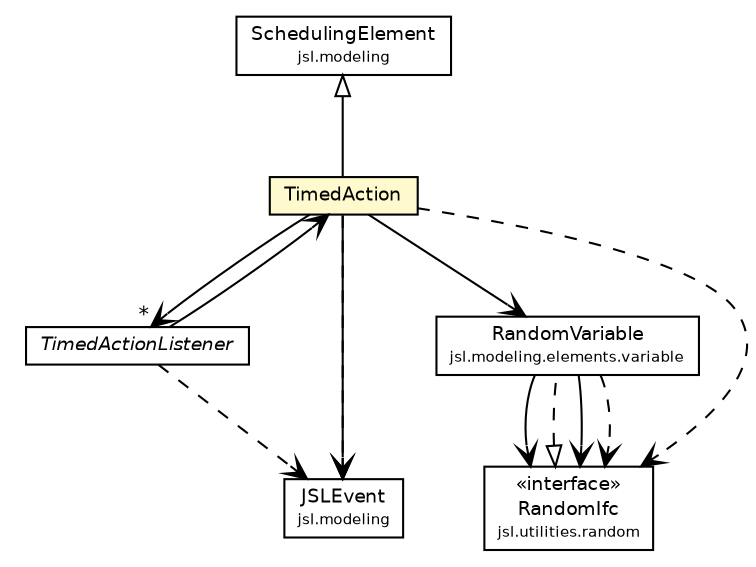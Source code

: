 #!/usr/local/bin/dot
#
# Class diagram 
# Generated by UMLGraph version 5.4 (http://www.umlgraph.org/)
#

digraph G {
	edge [fontname="Helvetica",fontsize=10,labelfontname="Helvetica",labelfontsize=10];
	node [fontname="Helvetica",fontsize=10,shape=plaintext];
	nodesep=0.25;
	ranksep=0.5;
	// jsl.modeling.SchedulingElement
	c218127 [label=<<table title="jsl.modeling.SchedulingElement" border="0" cellborder="1" cellspacing="0" cellpadding="2" port="p" href="../SchedulingElement.html">
		<tr><td><table border="0" cellspacing="0" cellpadding="1">
<tr><td align="center" balign="center"> SchedulingElement </td></tr>
<tr><td align="center" balign="center"><font point-size="7.0"> jsl.modeling </font></td></tr>
		</table></td></tr>
		</table>>, URL="../SchedulingElement.html", fontname="Helvetica", fontcolor="black", fontsize=9.0];
	// jsl.modeling.JSLEvent
	c218137 [label=<<table title="jsl.modeling.JSLEvent" border="0" cellborder="1" cellspacing="0" cellpadding="2" port="p" href="../JSLEvent.html">
		<tr><td><table border="0" cellspacing="0" cellpadding="1">
<tr><td align="center" balign="center"> JSLEvent </td></tr>
<tr><td align="center" balign="center"><font point-size="7.0"> jsl.modeling </font></td></tr>
		</table></td></tr>
		</table>>, URL="../JSLEvent.html", fontname="Helvetica", fontcolor="black", fontsize=9.0];
	// jsl.modeling.elements.TimedActionListener
	c218153 [label=<<table title="jsl.modeling.elements.TimedActionListener" border="0" cellborder="1" cellspacing="0" cellpadding="2" port="p" href="./TimedActionListener.html">
		<tr><td><table border="0" cellspacing="0" cellpadding="1">
<tr><td align="center" balign="center"><font face="Helvetica-Oblique"> TimedActionListener </font></td></tr>
		</table></td></tr>
		</table>>, URL="./TimedActionListener.html", fontname="Helvetica", fontcolor="black", fontsize=9.0];
	// jsl.modeling.elements.TimedAction
	c218154 [label=<<table title="jsl.modeling.elements.TimedAction" border="0" cellborder="1" cellspacing="0" cellpadding="2" port="p" bgcolor="lemonChiffon" href="./TimedAction.html">
		<tr><td><table border="0" cellspacing="0" cellpadding="1">
<tr><td align="center" balign="center"> TimedAction </td></tr>
		</table></td></tr>
		</table>>, URL="./TimedAction.html", fontname="Helvetica", fontcolor="black", fontsize=9.0];
	// jsl.modeling.elements.variable.RandomVariable
	c218364 [label=<<table title="jsl.modeling.elements.variable.RandomVariable" border="0" cellborder="1" cellspacing="0" cellpadding="2" port="p" href="./variable/RandomVariable.html">
		<tr><td><table border="0" cellspacing="0" cellpadding="1">
<tr><td align="center" balign="center"> RandomVariable </td></tr>
<tr><td align="center" balign="center"><font point-size="7.0"> jsl.modeling.elements.variable </font></td></tr>
		</table></td></tr>
		</table>>, URL="./variable/RandomVariable.html", fontname="Helvetica", fontcolor="black", fontsize=9.0];
	// jsl.utilities.random.RandomIfc
	c218459 [label=<<table title="jsl.utilities.random.RandomIfc" border="0" cellborder="1" cellspacing="0" cellpadding="2" port="p" href="../../utilities/random/RandomIfc.html">
		<tr><td><table border="0" cellspacing="0" cellpadding="1">
<tr><td align="center" balign="center"> &#171;interface&#187; </td></tr>
<tr><td align="center" balign="center"> RandomIfc </td></tr>
<tr><td align="center" balign="center"><font point-size="7.0"> jsl.utilities.random </font></td></tr>
		</table></td></tr>
		</table>>, URL="../../utilities/random/RandomIfc.html", fontname="Helvetica", fontcolor="black", fontsize=9.0];
	//jsl.modeling.elements.TimedAction extends jsl.modeling.SchedulingElement
	c218127:p -> c218154:p [dir=back,arrowtail=empty];
	//jsl.modeling.elements.variable.RandomVariable implements jsl.utilities.random.RandomIfc
	c218459:p -> c218364:p [dir=back,arrowtail=empty,style=dashed];
	// jsl.modeling.elements.TimedActionListener NAVASSOC jsl.modeling.elements.TimedAction
	c218153:p -> c218154:p [taillabel="", label="", headlabel="", fontname="Helvetica", fontcolor="black", fontsize=10.0, color="black", arrowhead=open];
	// jsl.modeling.elements.TimedAction NAVASSOC jsl.modeling.elements.variable.RandomVariable
	c218154:p -> c218364:p [taillabel="", label="", headlabel="", fontname="Helvetica", fontcolor="black", fontsize=10.0, color="black", arrowhead=open];
	// jsl.modeling.elements.TimedAction NAVASSOC jsl.modeling.elements.TimedActionListener
	c218154:p -> c218153:p [taillabel="", label="", headlabel="*", fontname="Helvetica", fontcolor="black", fontsize=10.0, color="black", arrowhead=open];
	// jsl.modeling.elements.TimedAction NAVASSOC jsl.modeling.JSLEvent
	c218154:p -> c218137:p [taillabel="", label="", headlabel="", fontname="Helvetica", fontcolor="black", fontsize=10.0, color="black", arrowhead=open];
	// jsl.modeling.elements.variable.RandomVariable NAVASSOC jsl.utilities.random.RandomIfc
	c218364:p -> c218459:p [taillabel="", label="", headlabel="", fontname="Helvetica", fontcolor="black", fontsize=10.0, color="black", arrowhead=open];
	// jsl.modeling.elements.variable.RandomVariable NAVASSOC jsl.utilities.random.RandomIfc
	c218364:p -> c218459:p [taillabel="", label="", headlabel="", fontname="Helvetica", fontcolor="black", fontsize=10.0, color="black", arrowhead=open];
	// jsl.modeling.elements.TimedActionListener DEPEND jsl.modeling.JSLEvent
	c218153:p -> c218137:p [taillabel="", label="", headlabel="", fontname="Helvetica", fontcolor="black", fontsize=10.0, color="black", arrowhead=open, style=dashed];
	// jsl.modeling.elements.TimedAction DEPEND jsl.utilities.random.RandomIfc
	c218154:p -> c218459:p [taillabel="", label="", headlabel="", fontname="Helvetica", fontcolor="black", fontsize=10.0, color="black", arrowhead=open, style=dashed];
	// jsl.modeling.elements.TimedAction DEPEND jsl.modeling.JSLEvent
	c218154:p -> c218137:p [taillabel="", label="", headlabel="", fontname="Helvetica", fontcolor="black", fontsize=10.0, color="black", arrowhead=open, style=dashed];
	// jsl.modeling.elements.variable.RandomVariable DEPEND jsl.utilities.random.RandomIfc
	c218364:p -> c218459:p [taillabel="", label="", headlabel="", fontname="Helvetica", fontcolor="black", fontsize=10.0, color="black", arrowhead=open, style=dashed];
}

